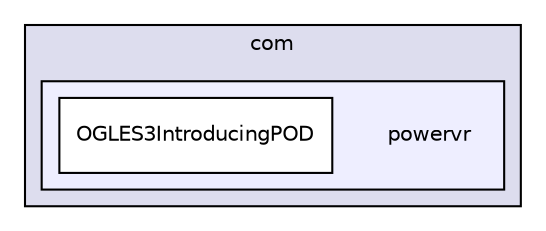 digraph "PVR/SDK_3.4/Examples/Beginner/07_IntroducingPOD/OGLES3/Build/Android/src/com/powervr" {
  compound=true
  node [ fontsize="10", fontname="Helvetica"];
  edge [ labelfontsize="10", labelfontname="Helvetica"];
  subgraph clusterdir_e07d768533c8cd8da8d3e1658e50c2e6 {
    graph [ bgcolor="#ddddee", pencolor="black", label="com" fontname="Helvetica", fontsize="10", URL="dir_e07d768533c8cd8da8d3e1658e50c2e6.html"]
  subgraph clusterdir_56e71a84584bc9eed0a57f7795b5fee7 {
    graph [ bgcolor="#eeeeff", pencolor="black", label="" URL="dir_56e71a84584bc9eed0a57f7795b5fee7.html"];
    dir_56e71a84584bc9eed0a57f7795b5fee7 [shape=plaintext label="powervr"];
    dir_abee4bb4a5fa4910bee4eb11210a0c20 [shape=box label="OGLES3IntroducingPOD" color="black" fillcolor="white" style="filled" URL="dir_abee4bb4a5fa4910bee4eb11210a0c20.html"];
  }
  }
}
